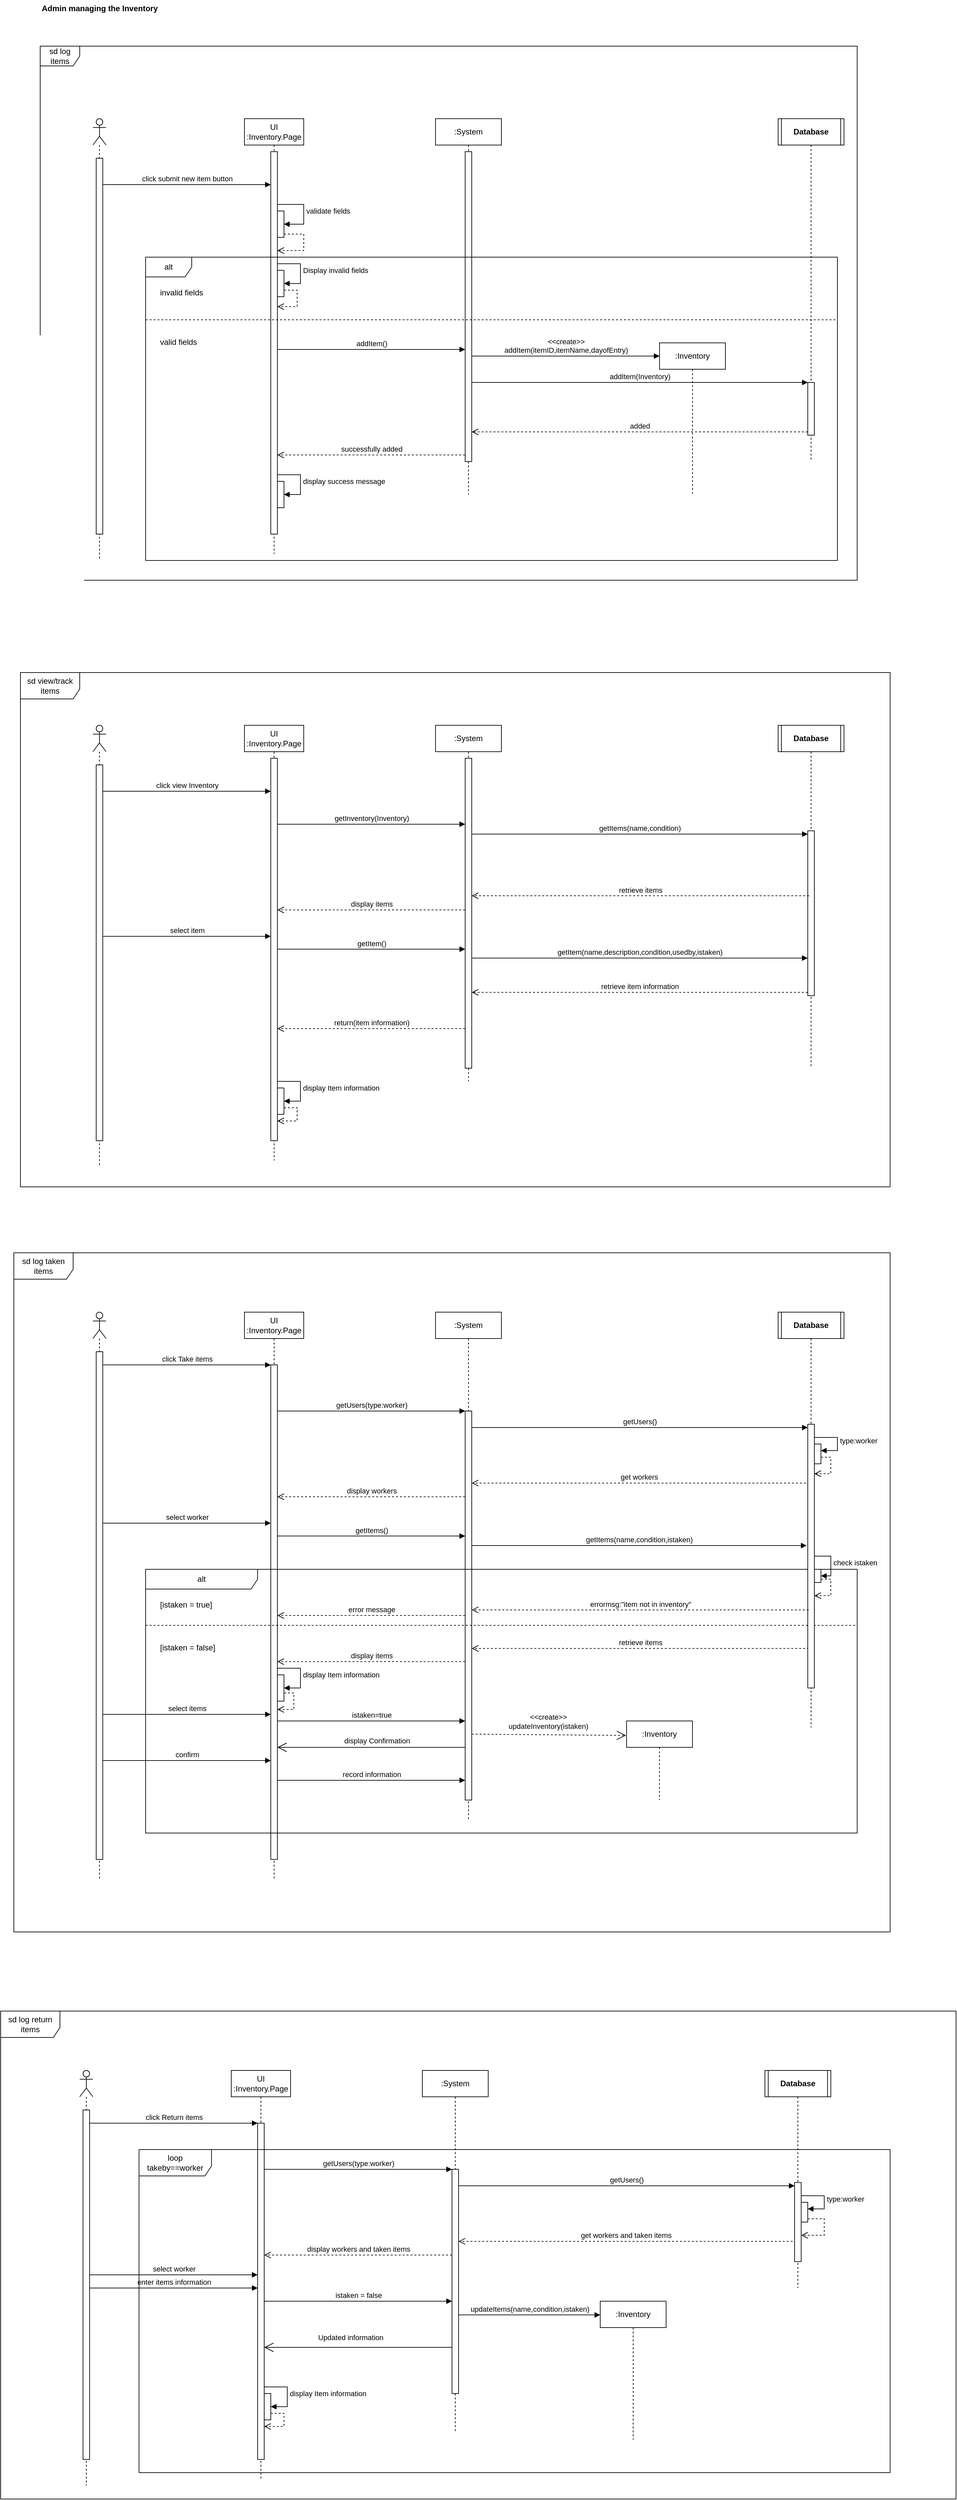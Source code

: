 <mxfile version="26.2.14">
  <diagram name="Page-1" id="KTOpHhXbYf82oJc2SOaZ">
    <mxGraphModel dx="2821" dy="1963" grid="1" gridSize="10" guides="1" tooltips="1" connect="1" arrows="1" fold="1" page="1" pageScale="1" pageWidth="850" pageHeight="1100" math="0" shadow="0">
      <root>
        <mxCell id="0" />
        <mxCell id="1" parent="0" />
        <mxCell id="2xBNRaMaFr3rivas3R90-1" value="" style="shape=umlLifeline;perimeter=lifelinePerimeter;whiteSpace=wrap;html=1;container=1;dropTarget=0;collapsible=0;recursiveResize=0;outlineConnect=0;portConstraint=eastwest;newEdgeStyle={&quot;curved&quot;:0,&quot;rounded&quot;:0};participant=umlActor;" vertex="1" parent="1">
          <mxGeometry x="-230" y="120" width="20" height="670" as="geometry" />
        </mxCell>
        <mxCell id="2xBNRaMaFr3rivas3R90-2" value="sd log items" style="shape=umlFrame;whiteSpace=wrap;html=1;pointerEvents=0;" vertex="1" parent="1">
          <mxGeometry x="-310" y="10" width="1240" height="810" as="geometry" />
        </mxCell>
        <mxCell id="2xBNRaMaFr3rivas3R90-3" value=":System" style="shape=umlLifeline;perimeter=lifelinePerimeter;whiteSpace=wrap;html=1;container=1;dropTarget=0;collapsible=0;recursiveResize=0;outlineConnect=0;portConstraint=eastwest;newEdgeStyle={&quot;curved&quot;:0,&quot;rounded&quot;:0};" vertex="1" parent="1">
          <mxGeometry x="290" y="120" width="100" height="570" as="geometry" />
        </mxCell>
        <mxCell id="2xBNRaMaFr3rivas3R90-10" value="" style="html=1;points=[[0,0,0,0,5],[0,1,0,0,-5],[1,0,0,0,5],[1,1,0,0,-5]];perimeter=orthogonalPerimeter;outlineConnect=0;targetShapes=umlLifeline;portConstraint=eastwest;newEdgeStyle={&quot;curved&quot;:0,&quot;rounded&quot;:0};" vertex="1" parent="2xBNRaMaFr3rivas3R90-3">
          <mxGeometry x="45" y="50" width="10" height="470" as="geometry" />
        </mxCell>
        <mxCell id="2xBNRaMaFr3rivas3R90-5" value=":Inventory" style="shape=umlLifeline;perimeter=lifelinePerimeter;whiteSpace=wrap;html=1;container=1;dropTarget=0;collapsible=0;recursiveResize=0;outlineConnect=0;portConstraint=eastwest;newEdgeStyle={&quot;curved&quot;:0,&quot;rounded&quot;:0};" vertex="1" parent="1">
          <mxGeometry x="630" y="460" width="100" height="230" as="geometry" />
        </mxCell>
        <mxCell id="2xBNRaMaFr3rivas3R90-6" value="UI&lt;div&gt;:Inventory.Page&lt;/div&gt;" style="shape=umlLifeline;perimeter=lifelinePerimeter;whiteSpace=wrap;html=1;container=1;dropTarget=0;collapsible=0;recursiveResize=0;outlineConnect=0;portConstraint=eastwest;newEdgeStyle={&quot;curved&quot;:0,&quot;rounded&quot;:0};" vertex="1" parent="1">
          <mxGeometry y="120" width="90" height="660" as="geometry" />
        </mxCell>
        <mxCell id="2xBNRaMaFr3rivas3R90-11" value="" style="html=1;points=[[0,0,0,0,5],[0,1,0,0,-5],[1,0,0,0,5],[1,1,0,0,-5]];perimeter=orthogonalPerimeter;outlineConnect=0;targetShapes=umlLifeline;portConstraint=eastwest;newEdgeStyle={&quot;curved&quot;:0,&quot;rounded&quot;:0};" vertex="1" parent="2xBNRaMaFr3rivas3R90-6">
          <mxGeometry x="40" y="50" width="10" height="580" as="geometry" />
        </mxCell>
        <mxCell id="2xBNRaMaFr3rivas3R90-21" value="" style="html=1;points=[[0,0,0,0,5],[0,1,0,0,-5],[1,0,0,0,5],[1,1,0,0,-5]];perimeter=orthogonalPerimeter;outlineConnect=0;targetShapes=umlLifeline;portConstraint=eastwest;newEdgeStyle={&quot;curved&quot;:0,&quot;rounded&quot;:0};" vertex="1" parent="2xBNRaMaFr3rivas3R90-6">
          <mxGeometry x="50" y="140" width="10" height="40" as="geometry" />
        </mxCell>
        <mxCell id="2xBNRaMaFr3rivas3R90-22" value="validate fields" style="html=1;align=left;spacingLeft=2;endArrow=block;rounded=0;edgeStyle=orthogonalEdgeStyle;curved=0;rounded=0;" edge="1" target="2xBNRaMaFr3rivas3R90-21" parent="2xBNRaMaFr3rivas3R90-6" source="2xBNRaMaFr3rivas3R90-11">
          <mxGeometry relative="1" as="geometry">
            <mxPoint x="60" y="120" as="sourcePoint" />
            <Array as="points">
              <mxPoint x="90" y="130" />
              <mxPoint x="90" y="160" />
            </Array>
          </mxGeometry>
        </mxCell>
        <mxCell id="2xBNRaMaFr3rivas3R90-23" value="" style="html=1;points=[[0,0,0,0,5],[0,1,0,0,-5],[1,0,0,0,5],[1,1,0,0,-5]];perimeter=orthogonalPerimeter;outlineConnect=0;targetShapes=umlLifeline;portConstraint=eastwest;newEdgeStyle={&quot;curved&quot;:0,&quot;rounded&quot;:0};" vertex="1" parent="2xBNRaMaFr3rivas3R90-6">
          <mxGeometry x="50" y="230" width="10" height="40" as="geometry" />
        </mxCell>
        <mxCell id="2xBNRaMaFr3rivas3R90-24" value="Display invalid fields" style="html=1;align=left;spacingLeft=2;endArrow=block;rounded=0;edgeStyle=orthogonalEdgeStyle;curved=0;rounded=0;" edge="1" target="2xBNRaMaFr3rivas3R90-23" parent="2xBNRaMaFr3rivas3R90-6" source="2xBNRaMaFr3rivas3R90-11">
          <mxGeometry relative="1" as="geometry">
            <mxPoint x="55" y="210" as="sourcePoint" />
            <Array as="points">
              <mxPoint x="85" y="220" />
              <mxPoint x="85" y="250" />
            </Array>
          </mxGeometry>
        </mxCell>
        <mxCell id="2xBNRaMaFr3rivas3R90-36" value="" style="html=1;points=[[0,0,0,0,5],[0,1,0,0,-5],[1,0,0,0,5],[1,1,0,0,-5]];perimeter=orthogonalPerimeter;outlineConnect=0;targetShapes=umlLifeline;portConstraint=eastwest;newEdgeStyle={&quot;curved&quot;:0,&quot;rounded&quot;:0};" vertex="1" parent="2xBNRaMaFr3rivas3R90-6">
          <mxGeometry x="50" y="550" width="10" height="40" as="geometry" />
        </mxCell>
        <mxCell id="2xBNRaMaFr3rivas3R90-37" value="display success message" style="html=1;align=left;spacingLeft=2;endArrow=block;rounded=0;edgeStyle=orthogonalEdgeStyle;curved=0;rounded=0;" edge="1" target="2xBNRaMaFr3rivas3R90-36" parent="2xBNRaMaFr3rivas3R90-6" source="2xBNRaMaFr3rivas3R90-11">
          <mxGeometry relative="1" as="geometry">
            <mxPoint x="55" y="530" as="sourcePoint" />
            <Array as="points">
              <mxPoint x="85" y="540" />
              <mxPoint x="85" y="570" />
            </Array>
          </mxGeometry>
        </mxCell>
        <mxCell id="2xBNRaMaFr3rivas3R90-7" value="" style="html=1;points=[[0,0,0,0,5],[0,1,0,0,-5],[1,0,0,0,5],[1,1,0,0,-5]];perimeter=orthogonalPerimeter;outlineConnect=0;targetShapes=umlLifeline;portConstraint=eastwest;newEdgeStyle={&quot;curved&quot;:0,&quot;rounded&quot;:0};" vertex="1" parent="1">
          <mxGeometry x="-225" y="180" width="10" height="570" as="geometry" />
        </mxCell>
        <mxCell id="2xBNRaMaFr3rivas3R90-17" value="" style="shape=umlLifeline;perimeter=lifelinePerimeter;whiteSpace=wrap;html=1;container=1;dropTarget=0;collapsible=0;recursiveResize=0;outlineConnect=0;portConstraint=eastwest;newEdgeStyle={&quot;curved&quot;:0,&quot;rounded&quot;:0};" vertex="1" parent="1">
          <mxGeometry x="810" y="120" width="100" height="520" as="geometry" />
        </mxCell>
        <mxCell id="2xBNRaMaFr3rivas3R90-30" value="" style="html=1;points=[[0,0,0,0,5],[0,1,0,0,-5],[1,0,0,0,5],[1,1,0,0,-5]];perimeter=orthogonalPerimeter;outlineConnect=0;targetShapes=umlLifeline;portConstraint=eastwest;newEdgeStyle={&quot;curved&quot;:0,&quot;rounded&quot;:0};" vertex="1" parent="2xBNRaMaFr3rivas3R90-17">
          <mxGeometry x="45" y="400" width="10" height="80" as="geometry" />
        </mxCell>
        <mxCell id="2xBNRaMaFr3rivas3R90-16" value="Database" style="shape=process2;fixedSize=1;size=5;fontStyle=1;html=1;whiteSpace=wrap;" vertex="1" parent="1">
          <mxGeometry x="810" y="120" width="100" height="40" as="geometry" />
        </mxCell>
        <mxCell id="2xBNRaMaFr3rivas3R90-18" value="click submit new item button" style="html=1;verticalAlign=bottom;endArrow=block;curved=0;rounded=0;" edge="1" parent="1">
          <mxGeometry width="80" relative="1" as="geometry">
            <mxPoint x="-215" y="220" as="sourcePoint" />
            <mxPoint x="40" y="220" as="targetPoint" />
          </mxGeometry>
        </mxCell>
        <mxCell id="2xBNRaMaFr3rivas3R90-25" value="" style="html=1;verticalAlign=bottom;endArrow=open;dashed=1;endSize=8;curved=0;rounded=0;exitX=1;exitY=1;exitDx=0;exitDy=-5;exitPerimeter=0;" edge="1" parent="1" source="2xBNRaMaFr3rivas3R90-21" target="2xBNRaMaFr3rivas3R90-11">
          <mxGeometry x="0.048" y="10" relative="1" as="geometry">
            <mxPoint x="140" y="320" as="sourcePoint" />
            <mxPoint x="60" y="320" as="targetPoint" />
            <Array as="points">
              <mxPoint x="90" y="295" />
              <mxPoint x="90" y="320" />
            </Array>
            <mxPoint as="offset" />
          </mxGeometry>
        </mxCell>
        <mxCell id="2xBNRaMaFr3rivas3R90-26" value="" style="html=1;verticalAlign=bottom;endArrow=open;dashed=1;endSize=8;curved=0;rounded=0;exitX=1;exitY=1;exitDx=0;exitDy=-5;exitPerimeter=0;" edge="1" parent="1" target="2xBNRaMaFr3rivas3R90-11">
          <mxGeometry x="0.048" y="10" relative="1" as="geometry">
            <mxPoint x="60" y="380" as="sourcePoint" />
            <mxPoint x="55" y="405" as="targetPoint" />
            <Array as="points">
              <mxPoint x="80" y="380" />
              <mxPoint x="80" y="405" />
            </Array>
            <mxPoint as="offset" />
          </mxGeometry>
        </mxCell>
        <mxCell id="2xBNRaMaFr3rivas3R90-27" value="addItem()" style="html=1;verticalAlign=bottom;endArrow=block;curved=0;rounded=0;" edge="1" parent="1" source="2xBNRaMaFr3rivas3R90-11">
          <mxGeometry width="80" relative="1" as="geometry">
            <mxPoint x="55" y="470" as="sourcePoint" />
            <mxPoint x="335" y="470" as="targetPoint" />
          </mxGeometry>
        </mxCell>
        <mxCell id="2xBNRaMaFr3rivas3R90-28" value="&amp;lt;&amp;lt;create&amp;gt;&amp;gt;&lt;div&gt;addItem(itemID,itemName,dayofEntry)&lt;/div&gt;" style="html=1;verticalAlign=bottom;endArrow=block;curved=0;rounded=0;" edge="1" parent="1" source="2xBNRaMaFr3rivas3R90-10">
          <mxGeometry width="80" relative="1" as="geometry">
            <mxPoint x="350" y="480" as="sourcePoint" />
            <mxPoint x="630" y="480" as="targetPoint" />
          </mxGeometry>
        </mxCell>
        <mxCell id="2xBNRaMaFr3rivas3R90-29" value="addItem(Inventory)" style="html=1;verticalAlign=bottom;endArrow=block;curved=0;rounded=0;" edge="1" parent="1" source="2xBNRaMaFr3rivas3R90-10" target="2xBNRaMaFr3rivas3R90-30">
          <mxGeometry width="80" relative="1" as="geometry">
            <mxPoint x="360" y="570" as="sourcePoint" />
            <mxPoint x="650" y="570" as="targetPoint" />
          </mxGeometry>
        </mxCell>
        <mxCell id="2xBNRaMaFr3rivas3R90-33" value="added" style="html=1;verticalAlign=bottom;endArrow=open;dashed=1;endSize=8;curved=0;rounded=0;exitX=0;exitY=1;exitDx=0;exitDy=-5;exitPerimeter=0;" edge="1" parent="1" source="2xBNRaMaFr3rivas3R90-30" target="2xBNRaMaFr3rivas3R90-10">
          <mxGeometry relative="1" as="geometry">
            <mxPoint x="480" y="590" as="sourcePoint" />
            <mxPoint x="400" y="590" as="targetPoint" />
          </mxGeometry>
        </mxCell>
        <mxCell id="2xBNRaMaFr3rivas3R90-34" value="successfully added" style="html=1;verticalAlign=bottom;endArrow=open;dashed=1;endSize=8;curved=0;rounded=0;" edge="1" parent="1" target="2xBNRaMaFr3rivas3R90-11">
          <mxGeometry relative="1" as="geometry">
            <mxPoint x="335" y="630.0" as="sourcePoint" />
            <mxPoint x="55" y="630" as="targetPoint" />
          </mxGeometry>
        </mxCell>
        <mxCell id="2xBNRaMaFr3rivas3R90-39" value="alt" style="shape=umlFrame;whiteSpace=wrap;html=1;pointerEvents=0;recursiveResize=0;container=1;collapsible=0;width=70;height=30;" vertex="1" parent="1">
          <mxGeometry x="-150" y="330" width="1050" height="460" as="geometry" />
        </mxCell>
        <mxCell id="2xBNRaMaFr3rivas3R90-40" value="invalid fields" style="text;html=1;" vertex="1" parent="2xBNRaMaFr3rivas3R90-39">
          <mxGeometry width="100" height="20" relative="1" as="geometry">
            <mxPoint x="20" y="40" as="offset" />
          </mxGeometry>
        </mxCell>
        <mxCell id="2xBNRaMaFr3rivas3R90-41" value="valid fields" style="line;strokeWidth=1;dashed=1;labelPosition=center;verticalLabelPosition=bottom;align=left;verticalAlign=top;spacingLeft=20;spacingTop=15;html=1;whiteSpace=wrap;" vertex="1" parent="2xBNRaMaFr3rivas3R90-39">
          <mxGeometry y="90" width="1050" height="10" as="geometry" />
        </mxCell>
        <mxCell id="2xBNRaMaFr3rivas3R90-43" value="" style="shape=umlLifeline;perimeter=lifelinePerimeter;whiteSpace=wrap;html=1;container=1;dropTarget=0;collapsible=0;recursiveResize=0;outlineConnect=0;portConstraint=eastwest;newEdgeStyle={&quot;curved&quot;:0,&quot;rounded&quot;:0};participant=umlActor;size=40;" vertex="1" parent="2xBNRaMaFr3rivas3R90-39">
          <mxGeometry x="-80" y="710" width="20" height="670" as="geometry" />
        </mxCell>
        <mxCell id="2xBNRaMaFr3rivas3R90-44" value=":System" style="shape=umlLifeline;perimeter=lifelinePerimeter;whiteSpace=wrap;html=1;container=1;dropTarget=0;collapsible=0;recursiveResize=0;outlineConnect=0;portConstraint=eastwest;newEdgeStyle={&quot;curved&quot;:0,&quot;rounded&quot;:0};" vertex="1" parent="2xBNRaMaFr3rivas3R90-39">
          <mxGeometry x="440" y="710" width="100" height="540" as="geometry" />
        </mxCell>
        <mxCell id="2xBNRaMaFr3rivas3R90-45" value="" style="html=1;points=[[0,0,0,0,5],[0,1,0,0,-5],[1,0,0,0,5],[1,1,0,0,-5]];perimeter=orthogonalPerimeter;outlineConnect=0;targetShapes=umlLifeline;portConstraint=eastwest;newEdgeStyle={&quot;curved&quot;:0,&quot;rounded&quot;:0};" vertex="1" parent="2xBNRaMaFr3rivas3R90-44">
          <mxGeometry x="45" y="50" width="10" height="470" as="geometry" />
        </mxCell>
        <mxCell id="2xBNRaMaFr3rivas3R90-47" value="UI&lt;div&gt;:Inventory.Page&lt;/div&gt;" style="shape=umlLifeline;perimeter=lifelinePerimeter;whiteSpace=wrap;html=1;container=1;dropTarget=0;collapsible=0;recursiveResize=0;outlineConnect=0;portConstraint=eastwest;newEdgeStyle={&quot;curved&quot;:0,&quot;rounded&quot;:0};" vertex="1" parent="2xBNRaMaFr3rivas3R90-39">
          <mxGeometry x="150" y="710" width="90" height="660" as="geometry" />
        </mxCell>
        <mxCell id="2xBNRaMaFr3rivas3R90-48" value="" style="html=1;points=[[0,0,0,0,5],[0,1,0,0,-5],[1,0,0,0,5],[1,1,0,0,-5]];perimeter=orthogonalPerimeter;outlineConnect=0;targetShapes=umlLifeline;portConstraint=eastwest;newEdgeStyle={&quot;curved&quot;:0,&quot;rounded&quot;:0};" vertex="1" parent="2xBNRaMaFr3rivas3R90-47">
          <mxGeometry x="40" y="50" width="10" height="580" as="geometry" />
        </mxCell>
        <mxCell id="2xBNRaMaFr3rivas3R90-53" value="" style="html=1;points=[[0,0,0,0,5],[0,1,0,0,-5],[1,0,0,0,5],[1,1,0,0,-5]];perimeter=orthogonalPerimeter;outlineConnect=0;targetShapes=umlLifeline;portConstraint=eastwest;newEdgeStyle={&quot;curved&quot;:0,&quot;rounded&quot;:0};" vertex="1" parent="2xBNRaMaFr3rivas3R90-47">
          <mxGeometry x="50" y="550" width="10" height="40" as="geometry" />
        </mxCell>
        <mxCell id="2xBNRaMaFr3rivas3R90-54" value="display Item information" style="html=1;align=left;spacingLeft=2;endArrow=block;rounded=0;edgeStyle=orthogonalEdgeStyle;curved=0;rounded=0;" edge="1" parent="2xBNRaMaFr3rivas3R90-47" source="2xBNRaMaFr3rivas3R90-48" target="2xBNRaMaFr3rivas3R90-53">
          <mxGeometry relative="1" as="geometry">
            <mxPoint x="55" y="530" as="sourcePoint" />
            <Array as="points">
              <mxPoint x="85" y="540" />
              <mxPoint x="85" y="570" />
            </Array>
          </mxGeometry>
        </mxCell>
        <mxCell id="2xBNRaMaFr3rivas3R90-216" value="" style="html=1;verticalAlign=bottom;endArrow=open;dashed=1;endSize=8;curved=0;rounded=0;" edge="1" parent="2xBNRaMaFr3rivas3R90-47" source="2xBNRaMaFr3rivas3R90-53" target="2xBNRaMaFr3rivas3R90-48">
          <mxGeometry relative="1" as="geometry">
            <mxPoint x="70" y="580" as="sourcePoint" />
            <mxPoint x="60" y="605" as="targetPoint" />
            <Array as="points">
              <mxPoint x="80" y="580" />
              <mxPoint x="80" y="600" />
            </Array>
          </mxGeometry>
        </mxCell>
        <mxCell id="2xBNRaMaFr3rivas3R90-55" value="" style="html=1;points=[[0,0,0,0,5],[0,1,0,0,-5],[1,0,0,0,5],[1,1,0,0,-5]];perimeter=orthogonalPerimeter;outlineConnect=0;targetShapes=umlLifeline;portConstraint=eastwest;newEdgeStyle={&quot;curved&quot;:0,&quot;rounded&quot;:0};" vertex="1" parent="2xBNRaMaFr3rivas3R90-39">
          <mxGeometry x="-75" y="770" width="10" height="570" as="geometry" />
        </mxCell>
        <mxCell id="2xBNRaMaFr3rivas3R90-56" value="" style="shape=umlLifeline;perimeter=lifelinePerimeter;whiteSpace=wrap;html=1;container=1;dropTarget=0;collapsible=0;recursiveResize=0;outlineConnect=0;portConstraint=eastwest;newEdgeStyle={&quot;curved&quot;:0,&quot;rounded&quot;:0};" vertex="1" parent="2xBNRaMaFr3rivas3R90-39">
          <mxGeometry x="960" y="710" width="100" height="520" as="geometry" />
        </mxCell>
        <mxCell id="2xBNRaMaFr3rivas3R90-57" value="" style="html=1;points=[[0,0,0,0,5],[0,1,0,0,-5],[1,0,0,0,5],[1,1,0,0,-5]];perimeter=orthogonalPerimeter;outlineConnect=0;targetShapes=umlLifeline;portConstraint=eastwest;newEdgeStyle={&quot;curved&quot;:0,&quot;rounded&quot;:0};" vertex="1" parent="2xBNRaMaFr3rivas3R90-56">
          <mxGeometry x="45" y="160" width="10" height="250" as="geometry" />
        </mxCell>
        <mxCell id="2xBNRaMaFr3rivas3R90-58" value="Database" style="shape=process2;fixedSize=1;size=5;fontStyle=1;html=1;whiteSpace=wrap;" vertex="1" parent="2xBNRaMaFr3rivas3R90-39">
          <mxGeometry x="960" y="710" width="100" height="40" as="geometry" />
        </mxCell>
        <mxCell id="2xBNRaMaFr3rivas3R90-59" value="click view Inventory" style="html=1;verticalAlign=bottom;endArrow=block;curved=0;rounded=0;" edge="1" parent="2xBNRaMaFr3rivas3R90-39">
          <mxGeometry width="80" relative="1" as="geometry">
            <mxPoint x="-65" y="810" as="sourcePoint" />
            <mxPoint x="190" y="810" as="targetPoint" />
          </mxGeometry>
        </mxCell>
        <mxCell id="2xBNRaMaFr3rivas3R90-65" value="retrieve items" style="html=1;verticalAlign=bottom;endArrow=open;dashed=1;endSize=8;curved=0;rounded=0;exitX=0.2;exitY=0.394;exitDx=0;exitDy=0;exitPerimeter=0;" edge="1" parent="2xBNRaMaFr3rivas3R90-39" source="2xBNRaMaFr3rivas3R90-57" target="2xBNRaMaFr3rivas3R90-45">
          <mxGeometry relative="1" as="geometry">
            <mxPoint x="630" y="1180" as="sourcePoint" />
            <mxPoint x="550" y="1180" as="targetPoint" />
          </mxGeometry>
        </mxCell>
        <mxCell id="2xBNRaMaFr3rivas3R90-64" value="getItems(name,condition)" style="html=1;verticalAlign=bottom;endArrow=block;curved=0;rounded=0;entryX=0;entryY=0;entryDx=0;entryDy=5;entryPerimeter=0;" edge="1" parent="2xBNRaMaFr3rivas3R90-39" source="2xBNRaMaFr3rivas3R90-45" target="2xBNRaMaFr3rivas3R90-57">
          <mxGeometry width="80" relative="1" as="geometry">
            <mxPoint x="500" y="880.0" as="sourcePoint" />
            <mxPoint x="1010" y="880.0" as="targetPoint" />
            <mxPoint as="offset" />
          </mxGeometry>
        </mxCell>
        <mxCell id="2xBNRaMaFr3rivas3R90-75" value="getItem(name,description,condition,usedby,istaken)" style="html=1;verticalAlign=bottom;endArrow=block;curved=0;rounded=0;entryX=-0.018;entryY=0.772;entryDx=0;entryDy=0;entryPerimeter=0;" edge="1" parent="2xBNRaMaFr3rivas3R90-39" source="2xBNRaMaFr3rivas3R90-45" target="2xBNRaMaFr3rivas3R90-57">
          <mxGeometry width="80" relative="1" as="geometry">
            <mxPoint x="490" y="1070" as="sourcePoint" />
            <mxPoint x="1000" y="1070" as="targetPoint" />
            <mxPoint as="offset" />
          </mxGeometry>
        </mxCell>
        <mxCell id="2xBNRaMaFr3rivas3R90-77" value="retrieve item information" style="html=1;verticalAlign=bottom;endArrow=open;dashed=1;endSize=8;curved=0;rounded=0;exitX=0;exitY=1;exitDx=0;exitDy=-5;exitPerimeter=0;" edge="1" parent="2xBNRaMaFr3rivas3R90-39" source="2xBNRaMaFr3rivas3R90-57" target="2xBNRaMaFr3rivas3R90-45">
          <mxGeometry relative="1" as="geometry">
            <mxPoint x="1017" y="1110" as="sourcePoint" />
            <mxPoint x="505" y="1110" as="targetPoint" />
          </mxGeometry>
        </mxCell>
        <mxCell id="2xBNRaMaFr3rivas3R90-70" value="sd view/track items" style="shape=umlFrame;whiteSpace=wrap;html=1;pointerEvents=0;width=90;height=40;" vertex="1" parent="1">
          <mxGeometry x="-340" y="960" width="1320" height="780" as="geometry" />
        </mxCell>
        <mxCell id="2xBNRaMaFr3rivas3R90-62" value="getInventory(Inventory)" style="html=1;verticalAlign=bottom;endArrow=block;curved=0;rounded=0;" edge="1" parent="1">
          <mxGeometry width="80" relative="1" as="geometry">
            <mxPoint x="50" y="1190" as="sourcePoint" />
            <mxPoint x="335" y="1190" as="targetPoint" />
          </mxGeometry>
        </mxCell>
        <mxCell id="2xBNRaMaFr3rivas3R90-66" value="display items" style="html=1;verticalAlign=bottom;endArrow=open;dashed=1;endSize=8;curved=0;rounded=0;" edge="1" parent="1">
          <mxGeometry relative="1" as="geometry">
            <mxPoint x="335" y="1320" as="sourcePoint" />
            <mxPoint x="50" y="1320" as="targetPoint" />
            <Array as="points">
              <mxPoint x="280" y="1320" />
              <mxPoint x="130" y="1320" />
            </Array>
          </mxGeometry>
        </mxCell>
        <mxCell id="2xBNRaMaFr3rivas3R90-73" value="select item" style="html=1;verticalAlign=bottom;endArrow=block;curved=0;rounded=0;" edge="1" parent="1">
          <mxGeometry width="80" relative="1" as="geometry">
            <mxPoint x="-215" y="1360" as="sourcePoint" />
            <mxPoint x="40" y="1360" as="targetPoint" />
          </mxGeometry>
        </mxCell>
        <mxCell id="2xBNRaMaFr3rivas3R90-74" value="getItem()" style="html=1;verticalAlign=bottom;endArrow=block;curved=0;rounded=0;" edge="1" parent="1">
          <mxGeometry width="80" relative="1" as="geometry">
            <mxPoint x="50" y="1379.55" as="sourcePoint" />
            <mxPoint x="335" y="1379.55" as="targetPoint" />
          </mxGeometry>
        </mxCell>
        <mxCell id="2xBNRaMaFr3rivas3R90-78" value="return(item information)" style="html=1;verticalAlign=bottom;endArrow=open;dashed=1;endSize=8;curved=0;rounded=0;" edge="1" parent="1">
          <mxGeometry relative="1" as="geometry">
            <mxPoint x="335" y="1500" as="sourcePoint" />
            <mxPoint x="50" y="1500" as="targetPoint" />
            <Array as="points">
              <mxPoint x="280" y="1500" />
              <mxPoint x="130" y="1500" />
            </Array>
          </mxGeometry>
        </mxCell>
        <mxCell id="2xBNRaMaFr3rivas3R90-79" value="" style="shape=umlLifeline;perimeter=lifelinePerimeter;whiteSpace=wrap;html=1;container=1;dropTarget=0;collapsible=0;recursiveResize=0;outlineConnect=0;portConstraint=eastwest;newEdgeStyle={&quot;curved&quot;:0,&quot;rounded&quot;:0};participant=umlActor;" vertex="1" parent="1">
          <mxGeometry x="-230" y="1930" width="20" height="860" as="geometry" />
        </mxCell>
        <mxCell id="2xBNRaMaFr3rivas3R90-80" value=":System" style="shape=umlLifeline;perimeter=lifelinePerimeter;whiteSpace=wrap;html=1;container=1;dropTarget=0;collapsible=0;recursiveResize=0;outlineConnect=0;portConstraint=eastwest;newEdgeStyle={&quot;curved&quot;:0,&quot;rounded&quot;:0};" vertex="1" parent="1">
          <mxGeometry x="290" y="1930" width="100" height="770" as="geometry" />
        </mxCell>
        <mxCell id="2xBNRaMaFr3rivas3R90-81" value="" style="html=1;points=[[0,0,0,0,5],[0,1,0,0,-5],[1,0,0,0,5],[1,1,0,0,-5]];perimeter=orthogonalPerimeter;outlineConnect=0;targetShapes=umlLifeline;portConstraint=eastwest;newEdgeStyle={&quot;curved&quot;:0,&quot;rounded&quot;:0};" vertex="1" parent="2xBNRaMaFr3rivas3R90-80">
          <mxGeometry x="45" y="150" width="10" height="590" as="geometry" />
        </mxCell>
        <mxCell id="2xBNRaMaFr3rivas3R90-82" value="UI&lt;div&gt;:Inventory.Page&lt;/div&gt;" style="shape=umlLifeline;perimeter=lifelinePerimeter;whiteSpace=wrap;html=1;container=1;dropTarget=0;collapsible=0;recursiveResize=0;outlineConnect=0;portConstraint=eastwest;newEdgeStyle={&quot;curved&quot;:0,&quot;rounded&quot;:0};" vertex="1" parent="1">
          <mxGeometry y="1930" width="90" height="860" as="geometry" />
        </mxCell>
        <mxCell id="2xBNRaMaFr3rivas3R90-83" value="" style="html=1;points=[[0,0,0,0,5],[0,1,0,0,-5],[1,0,0,0,5],[1,1,0,0,-5]];perimeter=orthogonalPerimeter;outlineConnect=0;targetShapes=umlLifeline;portConstraint=eastwest;newEdgeStyle={&quot;curved&quot;:0,&quot;rounded&quot;:0};" vertex="1" parent="2xBNRaMaFr3rivas3R90-82">
          <mxGeometry x="40" y="80" width="10" height="750" as="geometry" />
        </mxCell>
        <mxCell id="2xBNRaMaFr3rivas3R90-84" value="" style="html=1;points=[[0,0,0,0,5],[0,1,0,0,-5],[1,0,0,0,5],[1,1,0,0,-5]];perimeter=orthogonalPerimeter;outlineConnect=0;targetShapes=umlLifeline;portConstraint=eastwest;newEdgeStyle={&quot;curved&quot;:0,&quot;rounded&quot;:0};" vertex="1" parent="2xBNRaMaFr3rivas3R90-82">
          <mxGeometry x="50" y="550" width="10" height="40" as="geometry" />
        </mxCell>
        <mxCell id="2xBNRaMaFr3rivas3R90-85" value="display Item information" style="html=1;align=left;spacingLeft=2;endArrow=block;rounded=0;edgeStyle=orthogonalEdgeStyle;curved=0;rounded=0;" edge="1" parent="2xBNRaMaFr3rivas3R90-82" source="2xBNRaMaFr3rivas3R90-83" target="2xBNRaMaFr3rivas3R90-84">
          <mxGeometry relative="1" as="geometry">
            <mxPoint x="55" y="530" as="sourcePoint" />
            <Array as="points">
              <mxPoint x="85" y="540" />
              <mxPoint x="85" y="570" />
            </Array>
          </mxGeometry>
        </mxCell>
        <mxCell id="2xBNRaMaFr3rivas3R90-86" value="" style="html=1;points=[[0,0,0,0,5],[0,1,0,0,-5],[1,0,0,0,5],[1,1,0,0,-5]];perimeter=orthogonalPerimeter;outlineConnect=0;targetShapes=umlLifeline;portConstraint=eastwest;newEdgeStyle={&quot;curved&quot;:0,&quot;rounded&quot;:0};" vertex="1" parent="1">
          <mxGeometry x="-225" y="1990" width="10" height="770" as="geometry" />
        </mxCell>
        <mxCell id="2xBNRaMaFr3rivas3R90-87" value="" style="shape=umlLifeline;perimeter=lifelinePerimeter;whiteSpace=wrap;html=1;container=1;dropTarget=0;collapsible=0;recursiveResize=0;outlineConnect=0;portConstraint=eastwest;newEdgeStyle={&quot;curved&quot;:0,&quot;rounded&quot;:0};" vertex="1" parent="1">
          <mxGeometry x="810" y="1930" width="100" height="630" as="geometry" />
        </mxCell>
        <mxCell id="2xBNRaMaFr3rivas3R90-89" value="Database" style="shape=process2;fixedSize=1;size=5;fontStyle=1;html=1;whiteSpace=wrap;" vertex="1" parent="1">
          <mxGeometry x="810" y="1930" width="100" height="40" as="geometry" />
        </mxCell>
        <mxCell id="2xBNRaMaFr3rivas3R90-90" value="click Take items" style="html=1;verticalAlign=bottom;endArrow=block;curved=0;rounded=0;" edge="1" parent="1">
          <mxGeometry width="80" relative="1" as="geometry">
            <mxPoint x="-215" y="2010" as="sourcePoint" />
            <mxPoint x="40" y="2010" as="targetPoint" />
          </mxGeometry>
        </mxCell>
        <mxCell id="2xBNRaMaFr3rivas3R90-91" value="get workers" style="html=1;verticalAlign=bottom;endArrow=open;dashed=1;endSize=8;curved=0;rounded=0;exitX=0.2;exitY=0.394;exitDx=0;exitDy=0;exitPerimeter=0;" edge="1" parent="1" target="2xBNRaMaFr3rivas3R90-81">
          <mxGeometry relative="1" as="geometry">
            <mxPoint x="852.0" y="2189.23" as="sourcePoint" />
            <mxPoint x="340" y="2189.23" as="targetPoint" />
          </mxGeometry>
        </mxCell>
        <mxCell id="2xBNRaMaFr3rivas3R90-92" value="getUsers()" style="html=1;verticalAlign=bottom;endArrow=block;curved=0;rounded=0;entryX=0;entryY=0;entryDx=0;entryDy=5;entryPerimeter=0;" edge="1" parent="1" source="2xBNRaMaFr3rivas3R90-81" target="2xBNRaMaFr3rivas3R90-88">
          <mxGeometry width="80" relative="1" as="geometry">
            <mxPoint x="350" y="2100" as="sourcePoint" />
            <mxPoint x="860" y="2100" as="targetPoint" />
            <mxPoint as="offset" />
          </mxGeometry>
        </mxCell>
        <mxCell id="2xBNRaMaFr3rivas3R90-93" value="getItems(name,condition,istaken)" style="html=1;verticalAlign=bottom;endArrow=block;curved=0;rounded=0;entryX=-0.18;entryY=0.46;entryDx=0;entryDy=0;entryPerimeter=0;" edge="1" parent="1" source="2xBNRaMaFr3rivas3R90-81" target="2xBNRaMaFr3rivas3R90-88">
          <mxGeometry width="80" relative="1" as="geometry">
            <mxPoint x="350" y="2290" as="sourcePoint" />
            <mxPoint x="859.82" y="2290" as="targetPoint" />
            <mxPoint as="offset" />
          </mxGeometry>
        </mxCell>
        <mxCell id="2xBNRaMaFr3rivas3R90-94" value="retrieve items" style="html=1;verticalAlign=bottom;endArrow=open;dashed=1;endSize=8;curved=0;rounded=0;" edge="1" parent="1" target="2xBNRaMaFr3rivas3R90-81">
          <mxGeometry relative="1" as="geometry">
            <mxPoint x="857" y="2440" as="sourcePoint" />
            <mxPoint x="350" y="2370" as="targetPoint" />
          </mxGeometry>
        </mxCell>
        <mxCell id="2xBNRaMaFr3rivas3R90-95" value="sd log taken items" style="shape=umlFrame;whiteSpace=wrap;html=1;pointerEvents=0;width=90;height=40;" vertex="1" parent="1">
          <mxGeometry x="-350" y="1840" width="1330" height="1030" as="geometry" />
        </mxCell>
        <mxCell id="2xBNRaMaFr3rivas3R90-96" value="getUsers(type:worker)" style="html=1;verticalAlign=bottom;endArrow=block;curved=0;rounded=0;" edge="1" parent="1">
          <mxGeometry width="80" relative="1" as="geometry">
            <mxPoint x="50" y="2080" as="sourcePoint" />
            <mxPoint x="335" y="2080" as="targetPoint" />
          </mxGeometry>
        </mxCell>
        <mxCell id="2xBNRaMaFr3rivas3R90-97" value="display workers" style="html=1;verticalAlign=bottom;endArrow=open;dashed=1;endSize=8;curved=0;rounded=0;" edge="1" parent="1">
          <mxGeometry relative="1" as="geometry">
            <mxPoint x="335" y="2210" as="sourcePoint" />
            <mxPoint x="50" y="2210" as="targetPoint" />
            <Array as="points">
              <mxPoint x="280" y="2210" />
              <mxPoint x="130" y="2210" />
            </Array>
          </mxGeometry>
        </mxCell>
        <mxCell id="2xBNRaMaFr3rivas3R90-98" value="select worker" style="html=1;verticalAlign=bottom;endArrow=block;curved=0;rounded=0;" edge="1" parent="1">
          <mxGeometry width="80" relative="1" as="geometry">
            <mxPoint x="-215" y="2250" as="sourcePoint" />
            <mxPoint x="40" y="2250" as="targetPoint" />
          </mxGeometry>
        </mxCell>
        <mxCell id="2xBNRaMaFr3rivas3R90-99" value="getItems()" style="html=1;verticalAlign=bottom;endArrow=block;curved=0;rounded=0;" edge="1" parent="1">
          <mxGeometry width="80" relative="1" as="geometry">
            <mxPoint x="50" y="2269.55" as="sourcePoint" />
            <mxPoint x="335" y="2269.55" as="targetPoint" />
          </mxGeometry>
        </mxCell>
        <mxCell id="2xBNRaMaFr3rivas3R90-101" value="Admin managing the Inventory" style="text;align=center;fontStyle=1;verticalAlign=middle;spacingLeft=3;spacingRight=3;strokeColor=none;rotatable=0;points=[[0,0.5],[1,0.5]];portConstraint=eastwest;html=1;" vertex="1" parent="1">
          <mxGeometry x="-260" y="-60" width="80" height="26" as="geometry" />
        </mxCell>
        <mxCell id="2xBNRaMaFr3rivas3R90-104" value="" style="html=1;points=[[0,0,0,0,5],[0,1,0,0,-5],[1,0,0,0,5],[1,1,0,0,-5]];perimeter=orthogonalPerimeter;outlineConnect=0;targetShapes=umlLifeline;portConstraint=eastwest;newEdgeStyle={&quot;curved&quot;:0,&quot;rounded&quot;:0};" vertex="1" parent="1">
          <mxGeometry x="865" y="2130" width="10" height="30" as="geometry" />
        </mxCell>
        <mxCell id="2xBNRaMaFr3rivas3R90-105" value="type:worker" style="html=1;align=left;spacingLeft=2;endArrow=block;rounded=0;edgeStyle=orthogonalEdgeStyle;curved=0;rounded=0;" edge="1" target="2xBNRaMaFr3rivas3R90-104" parent="1" source="2xBNRaMaFr3rivas3R90-88">
          <mxGeometry relative="1" as="geometry">
            <mxPoint x="869.92" y="2120" as="sourcePoint" />
            <Array as="points">
              <mxPoint x="900" y="2120" />
              <mxPoint x="900" y="2140" />
            </Array>
          </mxGeometry>
        </mxCell>
        <mxCell id="2xBNRaMaFr3rivas3R90-108" value="" style="html=1;points=[[0,0,0,0,5],[0,1,0,0,-5],[1,0,0,0,5],[1,1,0,0,-5]];perimeter=orthogonalPerimeter;outlineConnect=0;targetShapes=umlLifeline;portConstraint=eastwest;newEdgeStyle={&quot;curved&quot;:0,&quot;rounded&quot;:0};" vertex="1" parent="1">
          <mxGeometry x="865" y="2320" width="10" height="20" as="geometry" />
        </mxCell>
        <mxCell id="2xBNRaMaFr3rivas3R90-109" value="check istaken" style="html=1;align=left;spacingLeft=2;endArrow=block;rounded=0;edgeStyle=orthogonalEdgeStyle;curved=0;rounded=0;" edge="1" target="2xBNRaMaFr3rivas3R90-108" parent="1" source="2xBNRaMaFr3rivas3R90-88">
          <mxGeometry relative="1" as="geometry">
            <mxPoint x="870" y="2290" as="sourcePoint" />
            <Array as="points">
              <mxPoint x="890" y="2300" />
              <mxPoint x="890" y="2330" />
              <mxPoint x="870" y="2330" />
            </Array>
          </mxGeometry>
        </mxCell>
        <mxCell id="2xBNRaMaFr3rivas3R90-110" value="" style="html=1;verticalAlign=bottom;endArrow=open;dashed=1;endSize=8;curved=0;rounded=0;exitX=1;exitY=1;exitDx=0;exitDy=-5;exitPerimeter=0;" edge="1" parent="1" source="2xBNRaMaFr3rivas3R90-108">
          <mxGeometry relative="1" as="geometry">
            <mxPoint x="945" y="2360" as="sourcePoint" />
            <mxPoint x="865" y="2360" as="targetPoint" />
            <Array as="points">
              <mxPoint x="890" y="2335" />
              <mxPoint x="890" y="2360" />
            </Array>
          </mxGeometry>
        </mxCell>
        <mxCell id="2xBNRaMaFr3rivas3R90-111" value="alt" style="shape=umlFrame;whiteSpace=wrap;html=1;pointerEvents=0;recursiveResize=0;container=1;collapsible=0;width=170;" vertex="1" parent="1">
          <mxGeometry x="-150" y="2320" width="1080" height="400" as="geometry" />
        </mxCell>
        <mxCell id="2xBNRaMaFr3rivas3R90-112" value="[istaken = true]" style="text;html=1;" vertex="1" parent="2xBNRaMaFr3rivas3R90-111">
          <mxGeometry width="100" height="20" relative="1" as="geometry">
            <mxPoint x="20" y="40" as="offset" />
          </mxGeometry>
        </mxCell>
        <mxCell id="2xBNRaMaFr3rivas3R90-113" value="[istaken = false]" style="line;strokeWidth=1;dashed=1;labelPosition=center;verticalLabelPosition=bottom;align=left;verticalAlign=top;spacingLeft=20;spacingTop=15;html=1;whiteSpace=wrap;" vertex="1" parent="2xBNRaMaFr3rivas3R90-111">
          <mxGeometry y="80" width="1080" height="10" as="geometry" />
        </mxCell>
        <mxCell id="2xBNRaMaFr3rivas3R90-115" value="istaken=true" style="html=1;verticalAlign=bottom;endArrow=block;curved=0;rounded=0;" edge="1" parent="2xBNRaMaFr3rivas3R90-111">
          <mxGeometry width="80" relative="1" as="geometry">
            <mxPoint x="200" y="230" as="sourcePoint" />
            <mxPoint x="485" y="230" as="targetPoint" />
          </mxGeometry>
        </mxCell>
        <mxCell id="2xBNRaMaFr3rivas3R90-117" value=":Inventory" style="shape=umlLifeline;perimeter=lifelinePerimeter;whiteSpace=wrap;html=1;container=1;dropTarget=0;collapsible=0;recursiveResize=0;outlineConnect=0;portConstraint=eastwest;newEdgeStyle={&quot;curved&quot;:0,&quot;rounded&quot;:0};" vertex="1" parent="2xBNRaMaFr3rivas3R90-111">
          <mxGeometry x="730" y="230" width="100" height="120" as="geometry" />
        </mxCell>
        <mxCell id="2xBNRaMaFr3rivas3R90-118" value="&amp;lt;&amp;lt;create&amp;gt;&amp;gt;&lt;div&gt;updateInventory(istaken)&lt;/div&gt;" style="endArrow=open;endSize=12;dashed=1;html=1;rounded=0;entryX=-0.009;entryY=0.183;entryDx=0;entryDy=0;entryPerimeter=0;" edge="1" parent="2xBNRaMaFr3rivas3R90-111" target="2xBNRaMaFr3rivas3R90-117">
          <mxGeometry x="-0.008" y="20" width="160" relative="1" as="geometry">
            <mxPoint x="495" y="250" as="sourcePoint" />
            <mxPoint x="655" y="250" as="targetPoint" />
            <mxPoint as="offset" />
          </mxGeometry>
        </mxCell>
        <mxCell id="2xBNRaMaFr3rivas3R90-119" value="" style="endArrow=open;endFill=1;endSize=12;html=1;rounded=0;" edge="1" parent="2xBNRaMaFr3rivas3R90-111">
          <mxGeometry width="160" relative="1" as="geometry">
            <mxPoint x="485" y="270" as="sourcePoint" />
            <mxPoint x="200" y="270" as="targetPoint" />
          </mxGeometry>
        </mxCell>
        <mxCell id="2xBNRaMaFr3rivas3R90-120" value="display Confirmation" style="edgeLabel;html=1;align=center;verticalAlign=middle;resizable=0;points=[];" vertex="1" connectable="0" parent="2xBNRaMaFr3rivas3R90-119">
          <mxGeometry x="-0.153" y="-1" relative="1" as="geometry">
            <mxPoint x="-14" y="-9" as="offset" />
          </mxGeometry>
        </mxCell>
        <mxCell id="2xBNRaMaFr3rivas3R90-122" value="record information" style="html=1;verticalAlign=bottom;endArrow=block;curved=0;rounded=0;" edge="1" parent="2xBNRaMaFr3rivas3R90-111" target="2xBNRaMaFr3rivas3R90-81">
          <mxGeometry width="80" relative="1" as="geometry">
            <mxPoint x="200" y="320" as="sourcePoint" />
            <mxPoint x="280" y="320" as="targetPoint" />
          </mxGeometry>
        </mxCell>
        <mxCell id="2xBNRaMaFr3rivas3R90-124" value="error message" style="html=1;verticalAlign=bottom;endArrow=open;dashed=1;endSize=8;curved=0;rounded=0;exitX=0;exitY=1;exitDx=0;exitDy=-5;exitPerimeter=0;" edge="1" parent="2xBNRaMaFr3rivas3R90-111">
          <mxGeometry relative="1" as="geometry">
            <mxPoint x="485" y="70" as="sourcePoint" />
            <mxPoint x="200" y="70" as="targetPoint" />
          </mxGeometry>
        </mxCell>
        <mxCell id="2xBNRaMaFr3rivas3R90-100" value="display items" style="html=1;verticalAlign=bottom;endArrow=open;dashed=1;endSize=8;curved=0;rounded=0;" edge="1" parent="2xBNRaMaFr3rivas3R90-111">
          <mxGeometry relative="1" as="geometry">
            <mxPoint x="485" y="140" as="sourcePoint" />
            <mxPoint x="200" y="140" as="targetPoint" />
            <Array as="points">
              <mxPoint x="430" y="140" />
              <mxPoint x="280" y="140" />
            </Array>
          </mxGeometry>
        </mxCell>
        <mxCell id="2xBNRaMaFr3rivas3R90-88" value="" style="html=1;points=[[0,0,0,0,5],[0,1,0,0,-5],[1,0,0,0,5],[1,1,0,0,-5]];perimeter=orthogonalPerimeter;outlineConnect=0;targetShapes=umlLifeline;portConstraint=eastwest;newEdgeStyle={&quot;curved&quot;:0,&quot;rounded&quot;:0};" vertex="1" parent="2xBNRaMaFr3rivas3R90-111">
          <mxGeometry x="1005" y="-220" width="10" height="400" as="geometry" />
        </mxCell>
        <mxCell id="2xBNRaMaFr3rivas3R90-214" value="" style="html=1;verticalAlign=bottom;endArrow=open;dashed=1;endSize=8;curved=0;rounded=0;exitX=1;exitY=1;exitDx=0;exitDy=-5;exitPerimeter=0;" edge="1" parent="2xBNRaMaFr3rivas3R90-111">
          <mxGeometry relative="1" as="geometry">
            <mxPoint x="210" y="187.5" as="sourcePoint" />
            <mxPoint x="200" y="212.5" as="targetPoint" />
            <Array as="points">
              <mxPoint x="225" y="187.5" />
              <mxPoint x="225" y="212.5" />
            </Array>
          </mxGeometry>
        </mxCell>
        <mxCell id="2xBNRaMaFr3rivas3R90-114" value="select items" style="html=1;verticalAlign=bottom;endArrow=block;curved=0;rounded=0;" edge="1" parent="1">
          <mxGeometry width="80" relative="1" as="geometry">
            <mxPoint x="-215" y="2540" as="sourcePoint" />
            <mxPoint x="40" y="2540" as="targetPoint" />
          </mxGeometry>
        </mxCell>
        <mxCell id="2xBNRaMaFr3rivas3R90-121" value="confirm" style="html=1;verticalAlign=bottom;endArrow=block;curved=0;rounded=0;" edge="1" parent="1">
          <mxGeometry width="80" relative="1" as="geometry">
            <mxPoint x="-215" y="2610" as="sourcePoint" />
            <mxPoint x="40" y="2610" as="targetPoint" />
          </mxGeometry>
        </mxCell>
        <mxCell id="2xBNRaMaFr3rivas3R90-123" value="errormsg:&quot;item not in inventory&quot;" style="html=1;verticalAlign=bottom;endArrow=open;dashed=1;endSize=8;curved=0;rounded=0;exitX=0.14;exitY=0.704;exitDx=0;exitDy=0;exitPerimeter=0;" edge="1" parent="1" source="2xBNRaMaFr3rivas3R90-88" target="2xBNRaMaFr3rivas3R90-81">
          <mxGeometry relative="1" as="geometry">
            <mxPoint x="856.4" y="2351.1" as="sourcePoint" />
            <mxPoint x="345" y="2350" as="targetPoint" />
          </mxGeometry>
        </mxCell>
        <mxCell id="2xBNRaMaFr3rivas3R90-165" value="" style="shape=umlLifeline;perimeter=lifelinePerimeter;whiteSpace=wrap;html=1;container=1;dropTarget=0;collapsible=0;recursiveResize=0;outlineConnect=0;portConstraint=eastwest;newEdgeStyle={&quot;curved&quot;:0,&quot;rounded&quot;:0};participant=umlActor;" vertex="1" parent="1">
          <mxGeometry x="-250" y="3080" width="20" height="630" as="geometry" />
        </mxCell>
        <mxCell id="2xBNRaMaFr3rivas3R90-166" value=":System" style="shape=umlLifeline;perimeter=lifelinePerimeter;whiteSpace=wrap;html=1;container=1;dropTarget=0;collapsible=0;recursiveResize=0;outlineConnect=0;portConstraint=eastwest;newEdgeStyle={&quot;curved&quot;:0,&quot;rounded&quot;:0};" vertex="1" parent="1">
          <mxGeometry x="270" y="3080" width="100" height="550" as="geometry" />
        </mxCell>
        <mxCell id="2xBNRaMaFr3rivas3R90-167" value="" style="html=1;points=[[0,0,0,0,5],[0,1,0,0,-5],[1,0,0,0,5],[1,1,0,0,-5]];perimeter=orthogonalPerimeter;outlineConnect=0;targetShapes=umlLifeline;portConstraint=eastwest;newEdgeStyle={&quot;curved&quot;:0,&quot;rounded&quot;:0};" vertex="1" parent="2xBNRaMaFr3rivas3R90-166">
          <mxGeometry x="45" y="150" width="10" height="340" as="geometry" />
        </mxCell>
        <mxCell id="2xBNRaMaFr3rivas3R90-168" value="UI&lt;div&gt;:Inventory.Page&lt;/div&gt;" style="shape=umlLifeline;perimeter=lifelinePerimeter;whiteSpace=wrap;html=1;container=1;dropTarget=0;collapsible=0;recursiveResize=0;outlineConnect=0;portConstraint=eastwest;newEdgeStyle={&quot;curved&quot;:0,&quot;rounded&quot;:0};" vertex="1" parent="1">
          <mxGeometry x="-20" y="3080" width="90" height="620" as="geometry" />
        </mxCell>
        <mxCell id="2xBNRaMaFr3rivas3R90-169" value="" style="html=1;points=[[0,0,0,0,5],[0,1,0,0,-5],[1,0,0,0,5],[1,1,0,0,-5]];perimeter=orthogonalPerimeter;outlineConnect=0;targetShapes=umlLifeline;portConstraint=eastwest;newEdgeStyle={&quot;curved&quot;:0,&quot;rounded&quot;:0};" vertex="1" parent="2xBNRaMaFr3rivas3R90-168">
          <mxGeometry x="40" y="80" width="10" height="510" as="geometry" />
        </mxCell>
        <mxCell id="2xBNRaMaFr3rivas3R90-170" value="" style="html=1;points=[[0,0,0,0,5],[0,1,0,0,-5],[1,0,0,0,5],[1,1,0,0,-5]];perimeter=orthogonalPerimeter;outlineConnect=0;targetShapes=umlLifeline;portConstraint=eastwest;newEdgeStyle={&quot;curved&quot;:0,&quot;rounded&quot;:0};" vertex="1" parent="2xBNRaMaFr3rivas3R90-168">
          <mxGeometry x="50" y="490" width="10" height="40" as="geometry" />
        </mxCell>
        <mxCell id="2xBNRaMaFr3rivas3R90-171" value="display Item information" style="html=1;align=left;spacingLeft=2;endArrow=block;rounded=0;edgeStyle=orthogonalEdgeStyle;curved=0;rounded=0;" edge="1" parent="2xBNRaMaFr3rivas3R90-168" target="2xBNRaMaFr3rivas3R90-170">
          <mxGeometry relative="1" as="geometry">
            <mxPoint x="50" y="480.0" as="sourcePoint" />
            <Array as="points">
              <mxPoint x="85" y="480" />
              <mxPoint x="85" y="510" />
            </Array>
          </mxGeometry>
        </mxCell>
        <mxCell id="2xBNRaMaFr3rivas3R90-212" value="" style="html=1;verticalAlign=bottom;endArrow=open;dashed=1;endSize=8;curved=0;rounded=0;" edge="1" parent="2xBNRaMaFr3rivas3R90-168" source="2xBNRaMaFr3rivas3R90-170" target="2xBNRaMaFr3rivas3R90-169">
          <mxGeometry relative="1" as="geometry">
            <mxPoint x="65" y="520" as="sourcePoint" />
            <mxPoint x="55" y="545" as="targetPoint" />
            <Array as="points">
              <mxPoint x="80" y="520" />
              <mxPoint x="80" y="540" />
            </Array>
          </mxGeometry>
        </mxCell>
        <mxCell id="2xBNRaMaFr3rivas3R90-172" value="" style="html=1;points=[[0,0,0,0,5],[0,1,0,0,-5],[1,0,0,0,5],[1,1,0,0,-5]];perimeter=orthogonalPerimeter;outlineConnect=0;targetShapes=umlLifeline;portConstraint=eastwest;newEdgeStyle={&quot;curved&quot;:0,&quot;rounded&quot;:0};" vertex="1" parent="1">
          <mxGeometry x="-245" y="3140" width="10" height="530" as="geometry" />
        </mxCell>
        <mxCell id="2xBNRaMaFr3rivas3R90-173" value="" style="shape=umlLifeline;perimeter=lifelinePerimeter;whiteSpace=wrap;html=1;container=1;dropTarget=0;collapsible=0;recursiveResize=0;outlineConnect=0;portConstraint=eastwest;newEdgeStyle={&quot;curved&quot;:0,&quot;rounded&quot;:0};" vertex="1" parent="1">
          <mxGeometry x="790" y="3080" width="100" height="330" as="geometry" />
        </mxCell>
        <mxCell id="2xBNRaMaFr3rivas3R90-205" value="" style="html=1;points=[[0,0,0,0,5],[0,1,0,0,-5],[1,0,0,0,5],[1,1,0,0,-5]];perimeter=orthogonalPerimeter;outlineConnect=0;targetShapes=umlLifeline;portConstraint=eastwest;newEdgeStyle={&quot;curved&quot;:0,&quot;rounded&quot;:0};" vertex="1" parent="2xBNRaMaFr3rivas3R90-173">
          <mxGeometry x="45" y="170" width="10" height="120" as="geometry" />
        </mxCell>
        <mxCell id="2xBNRaMaFr3rivas3R90-174" value="Database" style="shape=process2;fixedSize=1;size=5;fontStyle=1;html=1;whiteSpace=wrap;" vertex="1" parent="1">
          <mxGeometry x="790" y="3080" width="100" height="40" as="geometry" />
        </mxCell>
        <mxCell id="2xBNRaMaFr3rivas3R90-175" value="click Return items" style="html=1;verticalAlign=bottom;endArrow=block;curved=0;rounded=0;" edge="1" parent="1">
          <mxGeometry width="80" relative="1" as="geometry">
            <mxPoint x="-235" y="3160" as="sourcePoint" />
            <mxPoint x="20" y="3160" as="targetPoint" />
          </mxGeometry>
        </mxCell>
        <mxCell id="2xBNRaMaFr3rivas3R90-176" value="get workers and taken items" style="html=1;verticalAlign=bottom;endArrow=open;dashed=1;endSize=8;curved=0;rounded=0;exitX=0.2;exitY=0.394;exitDx=0;exitDy=0;exitPerimeter=0;" edge="1" parent="1" target="2xBNRaMaFr3rivas3R90-167">
          <mxGeometry relative="1" as="geometry">
            <mxPoint x="832.0" y="3339.23" as="sourcePoint" />
            <mxPoint x="320" y="3339.23" as="targetPoint" />
          </mxGeometry>
        </mxCell>
        <mxCell id="2xBNRaMaFr3rivas3R90-177" value="getUsers()" style="html=1;verticalAlign=bottom;endArrow=block;curved=0;rounded=0;entryX=0;entryY=0;entryDx=0;entryDy=5;entryPerimeter=0;" edge="1" parent="1" source="2xBNRaMaFr3rivas3R90-167">
          <mxGeometry width="80" relative="1" as="geometry">
            <mxPoint x="330" y="3250" as="sourcePoint" />
            <mxPoint x="835" y="3255" as="targetPoint" />
            <mxPoint as="offset" />
          </mxGeometry>
        </mxCell>
        <mxCell id="2xBNRaMaFr3rivas3R90-178" value="updateItems(name,condition,istaken)" style="html=1;verticalAlign=bottom;endArrow=block;curved=0;rounded=0;entryX=0.01;entryY=0.137;entryDx=0;entryDy=0;entryPerimeter=0;" edge="1" parent="1" source="2xBNRaMaFr3rivas3R90-167">
          <mxGeometry width="80" relative="1" as="geometry">
            <mxPoint x="324" y="3450" as="sourcePoint" />
            <mxPoint x="540" y="3450.77" as="targetPoint" />
            <mxPoint as="offset" />
          </mxGeometry>
        </mxCell>
        <mxCell id="2xBNRaMaFr3rivas3R90-180" value="sd log return items" style="shape=umlFrame;whiteSpace=wrap;html=1;pointerEvents=0;width=90;height=40;" vertex="1" parent="1">
          <mxGeometry x="-370" y="2990" width="1450" height="740" as="geometry" />
        </mxCell>
        <mxCell id="2xBNRaMaFr3rivas3R90-181" value="getUsers(type:worker)" style="html=1;verticalAlign=bottom;endArrow=block;curved=0;rounded=0;" edge="1" parent="1">
          <mxGeometry width="80" relative="1" as="geometry">
            <mxPoint x="30" y="3230" as="sourcePoint" />
            <mxPoint x="315" y="3230" as="targetPoint" />
          </mxGeometry>
        </mxCell>
        <mxCell id="2xBNRaMaFr3rivas3R90-182" value="display workers and taken items" style="html=1;verticalAlign=bottom;endArrow=open;dashed=1;endSize=8;curved=0;rounded=0;" edge="1" parent="1">
          <mxGeometry relative="1" as="geometry">
            <mxPoint x="315" y="3360" as="sourcePoint" />
            <mxPoint x="30" y="3360" as="targetPoint" />
            <Array as="points">
              <mxPoint x="260" y="3360" />
              <mxPoint x="110" y="3360" />
            </Array>
          </mxGeometry>
        </mxCell>
        <mxCell id="2xBNRaMaFr3rivas3R90-183" value="select worker" style="html=1;verticalAlign=bottom;endArrow=block;curved=0;rounded=0;" edge="1" parent="1">
          <mxGeometry width="80" relative="1" as="geometry">
            <mxPoint x="-235" y="3390" as="sourcePoint" />
            <mxPoint x="20" y="3390" as="targetPoint" />
          </mxGeometry>
        </mxCell>
        <mxCell id="2xBNRaMaFr3rivas3R90-184" value="istaken = false" style="html=1;verticalAlign=bottom;endArrow=block;curved=0;rounded=0;" edge="1" parent="1">
          <mxGeometry width="80" relative="1" as="geometry">
            <mxPoint x="30" y="3430" as="sourcePoint" />
            <mxPoint x="315" y="3430" as="targetPoint" />
          </mxGeometry>
        </mxCell>
        <mxCell id="2xBNRaMaFr3rivas3R90-185" value="" style="html=1;points=[[0,0,0,0,5],[0,1,0,0,-5],[1,0,0,0,5],[1,1,0,0,-5]];perimeter=orthogonalPerimeter;outlineConnect=0;targetShapes=umlLifeline;portConstraint=eastwest;newEdgeStyle={&quot;curved&quot;:0,&quot;rounded&quot;:0};" vertex="1" parent="1">
          <mxGeometry x="845" y="3280" width="10" height="30" as="geometry" />
        </mxCell>
        <mxCell id="2xBNRaMaFr3rivas3R90-186" value="type:worker" style="html=1;align=left;spacingLeft=2;endArrow=block;rounded=0;edgeStyle=orthogonalEdgeStyle;curved=0;rounded=0;" edge="1" parent="1" target="2xBNRaMaFr3rivas3R90-185">
          <mxGeometry relative="1" as="geometry">
            <mxPoint x="845" y="3270.053" as="sourcePoint" />
            <Array as="points">
              <mxPoint x="880" y="3270" />
              <mxPoint x="880" y="3290" />
            </Array>
          </mxGeometry>
        </mxCell>
        <mxCell id="2xBNRaMaFr3rivas3R90-207" value="enter items information" style="html=1;verticalAlign=bottom;endArrow=block;curved=0;rounded=0;" edge="1" parent="1">
          <mxGeometry width="80" relative="1" as="geometry">
            <mxPoint x="-235" y="3410" as="sourcePoint" />
            <mxPoint x="20" y="3410" as="targetPoint" />
          </mxGeometry>
        </mxCell>
        <mxCell id="2xBNRaMaFr3rivas3R90-208" value=":Inventory" style="shape=umlLifeline;perimeter=lifelinePerimeter;whiteSpace=wrap;html=1;container=1;dropTarget=0;collapsible=0;recursiveResize=0;outlineConnect=0;portConstraint=eastwest;newEdgeStyle={&quot;curved&quot;:0,&quot;rounded&quot;:0};" vertex="1" parent="1">
          <mxGeometry x="540" y="3430" width="100" height="210" as="geometry" />
        </mxCell>
        <mxCell id="2xBNRaMaFr3rivas3R90-209" value="" style="endArrow=open;endFill=1;endSize=12;html=1;rounded=0;" edge="1" parent="1">
          <mxGeometry width="160" relative="1" as="geometry">
            <mxPoint x="315" y="3500" as="sourcePoint" />
            <mxPoint x="30" y="3500" as="targetPoint" />
          </mxGeometry>
        </mxCell>
        <mxCell id="2xBNRaMaFr3rivas3R90-210" value="Updated information" style="edgeLabel;html=1;align=center;verticalAlign=middle;resizable=0;points=[];" vertex="1" connectable="0" parent="2xBNRaMaFr3rivas3R90-209">
          <mxGeometry x="0.126" y="-1" relative="1" as="geometry">
            <mxPoint x="6" y="-14" as="offset" />
          </mxGeometry>
        </mxCell>
        <mxCell id="2xBNRaMaFr3rivas3R90-211" value="" style="html=1;verticalAlign=bottom;endArrow=open;dashed=1;endSize=8;curved=0;rounded=0;exitX=1;exitY=1;exitDx=0;exitDy=-5;exitPerimeter=0;" edge="1" parent="1" source="2xBNRaMaFr3rivas3R90-185">
          <mxGeometry relative="1" as="geometry">
            <mxPoint x="925" y="3330" as="sourcePoint" />
            <mxPoint x="845" y="3330" as="targetPoint" />
            <Array as="points">
              <mxPoint x="880" y="3305" />
              <mxPoint x="880" y="3330" />
            </Array>
          </mxGeometry>
        </mxCell>
        <mxCell id="2xBNRaMaFr3rivas3R90-215" value="" style="html=1;verticalAlign=bottom;endArrow=open;dashed=1;endSize=8;curved=0;rounded=0;exitX=1;exitY=1;exitDx=0;exitDy=-5;exitPerimeter=0;" edge="1" parent="1">
          <mxGeometry relative="1" as="geometry">
            <mxPoint x="875" y="2150" as="sourcePoint" />
            <mxPoint x="865" y="2175" as="targetPoint" />
            <Array as="points">
              <mxPoint x="890" y="2150" />
              <mxPoint x="890" y="2175" />
            </Array>
          </mxGeometry>
        </mxCell>
        <mxCell id="2xBNRaMaFr3rivas3R90-217" value="loop takeby==worker" style="shape=umlFrame;whiteSpace=wrap;html=1;pointerEvents=0;width=110;height=40;" vertex="1" parent="1">
          <mxGeometry x="-160" y="3200" width="1140" height="490" as="geometry" />
        </mxCell>
      </root>
    </mxGraphModel>
  </diagram>
</mxfile>
